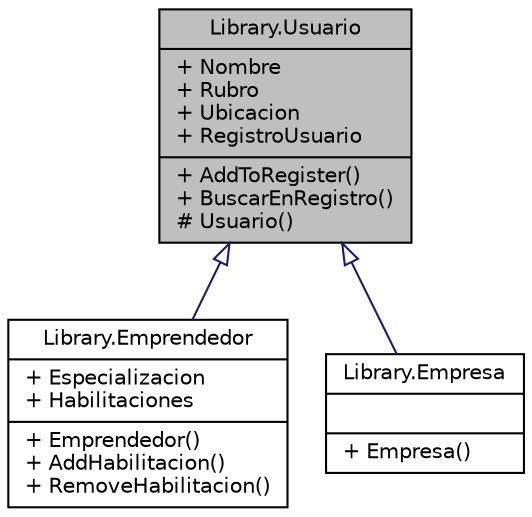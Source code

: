 digraph "Library.Usuario"
{
 // INTERACTIVE_SVG=YES
 // LATEX_PDF_SIZE
  edge [fontname="Helvetica",fontsize="10",labelfontname="Helvetica",labelfontsize="10"];
  node [fontname="Helvetica",fontsize="10",shape=record];
  Node1 [label="{Library.Usuario\n|+ Nombre\l+ Rubro\l+ Ubicacion\l+ RegistroUsuario\l|+ AddToRegister()\l+ BuscarEnRegistro()\l# Usuario()\l}",height=0.2,width=0.4,color="black", fillcolor="grey75", style="filled", fontcolor="black",tooltip="Esta clase representa un usuario de la aplicación. Es una clase abstracta, por lo que no puede ser in..."];
  Node1 -> Node2 [dir="back",color="midnightblue",fontsize="10",style="solid",arrowtail="onormal"];
  Node2 [label="{Library.Emprendedor\n|+ Especializacion\l+ Habilitaciones\l|+ Emprendedor()\l+ AddHabilitacion()\l+ RemoveHabilitacion()\l}",height=0.2,width=0.4,color="black", fillcolor="white", style="filled",URL="$classLibrary_1_1Emprendedor.html",tooltip="Esta clase representa un Emprendedor. Patrones y principios utilizados: EXPERT, porque el emprendedor..."];
  Node1 -> Node3 [dir="back",color="midnightblue",fontsize="10",style="solid",arrowtail="onormal"];
  Node3 [label="{Library.Empresa\n||+ Empresa()\l}",height=0.2,width=0.4,color="black", fillcolor="white", style="filled",URL="$classLibrary_1_1Empresa.html",tooltip="Clase que representa una Empresa. Patrones y principios utilizados: EXPERT, porque conoce toda la inf..."];
}
